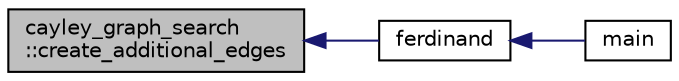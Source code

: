 digraph "cayley_graph_search::create_additional_edges"
{
  edge [fontname="Helvetica",fontsize="10",labelfontname="Helvetica",labelfontsize="10"];
  node [fontname="Helvetica",fontsize="10",shape=record];
  rankdir="LR";
  Node914 [label="cayley_graph_search\l::create_additional_edges",height=0.2,width=0.4,color="black", fillcolor="grey75", style="filled", fontcolor="black"];
  Node914 -> Node915 [dir="back",color="midnightblue",fontsize="10",style="solid",fontname="Helvetica"];
  Node915 [label="ferdinand",height=0.2,width=0.4,color="black", fillcolor="white", style="filled",URL="$da/df3/ferdinand_8_c.html#a322b57727d23cf5a0932f11c30ea18d9"];
  Node915 -> Node916 [dir="back",color="midnightblue",fontsize="10",style="solid",fontname="Helvetica"];
  Node916 [label="main",height=0.2,width=0.4,color="black", fillcolor="white", style="filled",URL="$da/df3/ferdinand_8_c.html#a3c04138a5bfe5d72780bb7e82a18e627"];
}
